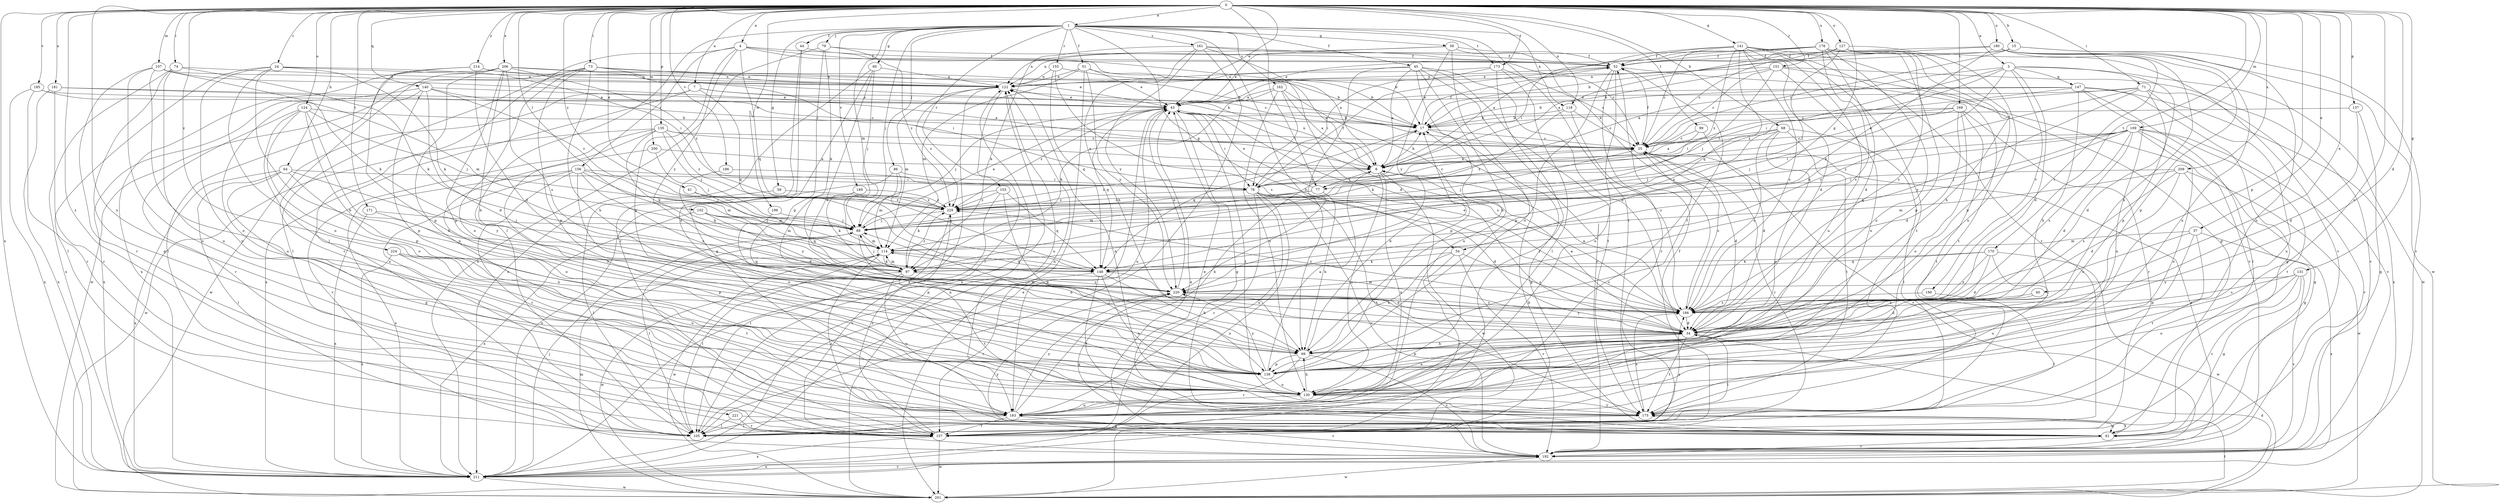 strict digraph  {
0;
1;
3;
4;
7;
8;
15;
17;
24;
25;
34;
37;
40;
41;
43;
44;
45;
51;
52;
54;
58;
59;
60;
61;
64;
68;
69;
71;
73;
74;
77;
78;
79;
86;
88;
97;
99;
102;
105;
107;
109;
114;
118;
122;
124;
127;
130;
131;
135;
137;
139;
140;
141;
147;
148;
151;
153;
155;
156;
157;
161;
162;
166;
169;
170;
171;
173;
175;
176;
180;
181;
183;
185;
186;
189;
190;
192;
196;
200;
201;
206;
209;
211;
214;
220;
221;
224;
229;
0 -> 1  [label=a];
0 -> 3  [label=a];
0 -> 4  [label=a];
0 -> 7  [label=a];
0 -> 15  [label=b];
0 -> 24  [label=c];
0 -> 34  [label=d];
0 -> 37  [label=e];
0 -> 40  [label=e];
0 -> 41  [label=e];
0 -> 43  [label=e];
0 -> 54  [label=g];
0 -> 64  [label=h];
0 -> 68  [label=h];
0 -> 71  [label=i];
0 -> 73  [label=i];
0 -> 74  [label=i];
0 -> 77  [label=i];
0 -> 99  [label=l];
0 -> 102  [label=l];
0 -> 107  [label=m];
0 -> 109  [label=m];
0 -> 118  [label=n];
0 -> 124  [label=o];
0 -> 127  [label=o];
0 -> 130  [label=o];
0 -> 131  [label=p];
0 -> 135  [label=p];
0 -> 137  [label=p];
0 -> 139  [label=p];
0 -> 140  [label=q];
0 -> 141  [label=q];
0 -> 151  [label=r];
0 -> 169  [label=t];
0 -> 170  [label=t];
0 -> 171  [label=t];
0 -> 173  [label=t];
0 -> 176  [label=u];
0 -> 180  [label=u];
0 -> 181  [label=u];
0 -> 183  [label=u];
0 -> 185  [label=v];
0 -> 186  [label=v];
0 -> 196  [label=w];
0 -> 200  [label=w];
0 -> 206  [label=x];
0 -> 209  [label=x];
0 -> 211  [label=x];
0 -> 214  [label=y];
0 -> 221  [label=z];
0 -> 224  [label=z];
0 -> 229  [label=z];
1 -> 44  [label=f];
1 -> 45  [label=f];
1 -> 51  [label=f];
1 -> 54  [label=g];
1 -> 58  [label=g];
1 -> 59  [label=g];
1 -> 60  [label=g];
1 -> 69  [label=h];
1 -> 79  [label=j];
1 -> 86  [label=j];
1 -> 88  [label=j];
1 -> 105  [label=l];
1 -> 114  [label=m];
1 -> 118  [label=n];
1 -> 153  [label=r];
1 -> 155  [label=r];
1 -> 161  [label=s];
1 -> 162  [label=s];
1 -> 173  [label=t];
1 -> 175  [label=t];
1 -> 189  [label=v];
3 -> 8  [label=a];
3 -> 34  [label=d];
3 -> 77  [label=i];
3 -> 139  [label=p];
3 -> 147  [label=q];
3 -> 190  [label=v];
3 -> 201  [label=w];
3 -> 220  [label=y];
3 -> 229  [label=z];
4 -> 8  [label=a];
4 -> 17  [label=b];
4 -> 52  [label=f];
4 -> 105  [label=l];
4 -> 139  [label=p];
4 -> 148  [label=q];
4 -> 156  [label=r];
4 -> 220  [label=y];
7 -> 17  [label=b];
7 -> 43  [label=e];
7 -> 148  [label=q];
7 -> 201  [label=w];
7 -> 211  [label=x];
8 -> 17  [label=b];
8 -> 77  [label=i];
8 -> 122  [label=n];
8 -> 130  [label=o];
8 -> 183  [label=u];
8 -> 201  [label=w];
8 -> 229  [label=z];
15 -> 25  [label=c];
15 -> 43  [label=e];
15 -> 52  [label=f];
15 -> 130  [label=o];
15 -> 192  [label=v];
17 -> 25  [label=c];
17 -> 52  [label=f];
17 -> 61  [label=g];
17 -> 148  [label=q];
24 -> 69  [label=h];
24 -> 78  [label=i];
24 -> 97  [label=k];
24 -> 105  [label=l];
24 -> 122  [label=n];
24 -> 130  [label=o];
24 -> 183  [label=u];
25 -> 8  [label=a];
25 -> 34  [label=d];
25 -> 52  [label=f];
25 -> 88  [label=j];
25 -> 157  [label=r];
25 -> 192  [label=v];
34 -> 8  [label=a];
34 -> 69  [label=h];
34 -> 105  [label=l];
34 -> 130  [label=o];
34 -> 139  [label=p];
34 -> 175  [label=t];
34 -> 220  [label=y];
37 -> 114  [label=m];
37 -> 139  [label=p];
37 -> 166  [label=s];
37 -> 175  [label=t];
37 -> 211  [label=x];
40 -> 34  [label=d];
40 -> 166  [label=s];
41 -> 114  [label=m];
41 -> 229  [label=z];
43 -> 17  [label=b];
43 -> 61  [label=g];
43 -> 78  [label=i];
43 -> 88  [label=j];
43 -> 148  [label=q];
43 -> 166  [label=s];
43 -> 175  [label=t];
43 -> 183  [label=u];
43 -> 229  [label=z];
44 -> 52  [label=f];
44 -> 130  [label=o];
44 -> 157  [label=r];
45 -> 8  [label=a];
45 -> 34  [label=d];
45 -> 69  [label=h];
45 -> 122  [label=n];
45 -> 175  [label=t];
45 -> 183  [label=u];
45 -> 192  [label=v];
45 -> 220  [label=y];
51 -> 8  [label=a];
51 -> 43  [label=e];
51 -> 114  [label=m];
51 -> 122  [label=n];
51 -> 201  [label=w];
51 -> 220  [label=y];
52 -> 122  [label=n];
52 -> 139  [label=p];
52 -> 157  [label=r];
52 -> 183  [label=u];
52 -> 192  [label=v];
54 -> 69  [label=h];
54 -> 97  [label=k];
54 -> 157  [label=r];
54 -> 166  [label=s];
54 -> 192  [label=v];
58 -> 43  [label=e];
58 -> 52  [label=f];
58 -> 122  [label=n];
58 -> 130  [label=o];
58 -> 166  [label=s];
58 -> 220  [label=y];
59 -> 105  [label=l];
59 -> 229  [label=z];
60 -> 34  [label=d];
60 -> 61  [label=g];
60 -> 88  [label=j];
60 -> 122  [label=n];
60 -> 211  [label=x];
61 -> 43  [label=e];
61 -> 175  [label=t];
61 -> 192  [label=v];
64 -> 61  [label=g];
64 -> 78  [label=i];
64 -> 105  [label=l];
64 -> 130  [label=o];
64 -> 211  [label=x];
64 -> 220  [label=y];
68 -> 8  [label=a];
68 -> 25  [label=c];
68 -> 88  [label=j];
68 -> 105  [label=l];
68 -> 130  [label=o];
68 -> 166  [label=s];
68 -> 175  [label=t];
69 -> 17  [label=b];
69 -> 139  [label=p];
69 -> 157  [label=r];
69 -> 192  [label=v];
71 -> 8  [label=a];
71 -> 34  [label=d];
71 -> 43  [label=e];
71 -> 148  [label=q];
71 -> 183  [label=u];
71 -> 192  [label=v];
71 -> 220  [label=y];
73 -> 17  [label=b];
73 -> 69  [label=h];
73 -> 78  [label=i];
73 -> 105  [label=l];
73 -> 122  [label=n];
73 -> 130  [label=o];
73 -> 139  [label=p];
73 -> 201  [label=w];
74 -> 61  [label=g];
74 -> 97  [label=k];
74 -> 122  [label=n];
74 -> 183  [label=u];
74 -> 211  [label=x];
77 -> 25  [label=c];
77 -> 43  [label=e];
77 -> 69  [label=h];
77 -> 114  [label=m];
77 -> 229  [label=z];
78 -> 34  [label=d];
78 -> 52  [label=f];
78 -> 157  [label=r];
78 -> 175  [label=t];
78 -> 183  [label=u];
78 -> 192  [label=v];
78 -> 211  [label=x];
78 -> 229  [label=z];
79 -> 52  [label=f];
79 -> 97  [label=k];
79 -> 139  [label=p];
79 -> 211  [label=x];
79 -> 229  [label=z];
86 -> 78  [label=i];
86 -> 114  [label=m];
86 -> 148  [label=q];
86 -> 211  [label=x];
88 -> 43  [label=e];
88 -> 69  [label=h];
88 -> 105  [label=l];
88 -> 114  [label=m];
97 -> 88  [label=j];
97 -> 114  [label=m];
97 -> 175  [label=t];
97 -> 183  [label=u];
97 -> 201  [label=w];
97 -> 220  [label=y];
97 -> 229  [label=z];
99 -> 25  [label=c];
99 -> 34  [label=d];
99 -> 229  [label=z];
102 -> 88  [label=j];
102 -> 114  [label=m];
102 -> 148  [label=q];
102 -> 211  [label=x];
102 -> 220  [label=y];
105 -> 122  [label=n];
105 -> 166  [label=s];
107 -> 8  [label=a];
107 -> 97  [label=k];
107 -> 122  [label=n];
107 -> 130  [label=o];
107 -> 157  [label=r];
107 -> 183  [label=u];
109 -> 25  [label=c];
109 -> 34  [label=d];
109 -> 61  [label=g];
109 -> 78  [label=i];
109 -> 88  [label=j];
109 -> 130  [label=o];
109 -> 148  [label=q];
109 -> 166  [label=s];
109 -> 175  [label=t];
109 -> 192  [label=v];
109 -> 229  [label=z];
114 -> 97  [label=k];
114 -> 105  [label=l];
114 -> 148  [label=q];
114 -> 157  [label=r];
114 -> 201  [label=w];
118 -> 17  [label=b];
118 -> 25  [label=c];
118 -> 97  [label=k];
118 -> 166  [label=s];
122 -> 43  [label=e];
122 -> 105  [label=l];
122 -> 114  [label=m];
122 -> 183  [label=u];
122 -> 211  [label=x];
122 -> 229  [label=z];
124 -> 17  [label=b];
124 -> 69  [label=h];
124 -> 88  [label=j];
124 -> 130  [label=o];
124 -> 139  [label=p];
124 -> 157  [label=r];
124 -> 183  [label=u];
127 -> 8  [label=a];
127 -> 25  [label=c];
127 -> 52  [label=f];
127 -> 69  [label=h];
127 -> 88  [label=j];
127 -> 130  [label=o];
127 -> 139  [label=p];
127 -> 166  [label=s];
130 -> 69  [label=h];
130 -> 175  [label=t];
130 -> 183  [label=u];
131 -> 61  [label=g];
131 -> 130  [label=o];
131 -> 157  [label=r];
131 -> 166  [label=s];
131 -> 192  [label=v];
131 -> 220  [label=y];
135 -> 8  [label=a];
135 -> 25  [label=c];
135 -> 88  [label=j];
135 -> 97  [label=k];
135 -> 130  [label=o];
135 -> 192  [label=v];
135 -> 201  [label=w];
135 -> 229  [label=z];
137 -> 17  [label=b];
137 -> 34  [label=d];
137 -> 61  [label=g];
139 -> 8  [label=a];
139 -> 52  [label=f];
139 -> 88  [label=j];
139 -> 130  [label=o];
139 -> 220  [label=y];
140 -> 25  [label=c];
140 -> 34  [label=d];
140 -> 43  [label=e];
140 -> 139  [label=p];
140 -> 183  [label=u];
140 -> 211  [label=x];
140 -> 229  [label=z];
141 -> 25  [label=c];
141 -> 34  [label=d];
141 -> 52  [label=f];
141 -> 61  [label=g];
141 -> 78  [label=i];
141 -> 148  [label=q];
141 -> 157  [label=r];
141 -> 166  [label=s];
141 -> 175  [label=t];
141 -> 183  [label=u];
141 -> 229  [label=z];
147 -> 17  [label=b];
147 -> 25  [label=c];
147 -> 43  [label=e];
147 -> 61  [label=g];
147 -> 69  [label=h];
147 -> 105  [label=l];
147 -> 183  [label=u];
147 -> 211  [label=x];
148 -> 34  [label=d];
148 -> 69  [label=h];
148 -> 130  [label=o];
148 -> 157  [label=r];
148 -> 175  [label=t];
151 -> 17  [label=b];
151 -> 25  [label=c];
151 -> 88  [label=j];
151 -> 122  [label=n];
151 -> 130  [label=o];
151 -> 175  [label=t];
151 -> 192  [label=v];
153 -> 97  [label=k];
153 -> 139  [label=p];
153 -> 148  [label=q];
153 -> 192  [label=v];
153 -> 229  [label=z];
155 -> 17  [label=b];
155 -> 122  [label=n];
155 -> 148  [label=q];
155 -> 166  [label=s];
156 -> 78  [label=i];
156 -> 88  [label=j];
156 -> 105  [label=l];
156 -> 114  [label=m];
156 -> 130  [label=o];
156 -> 157  [label=r];
156 -> 166  [label=s];
156 -> 211  [label=x];
157 -> 52  [label=f];
157 -> 201  [label=w];
157 -> 211  [label=x];
157 -> 229  [label=z];
161 -> 25  [label=c];
161 -> 34  [label=d];
161 -> 52  [label=f];
161 -> 69  [label=h];
161 -> 97  [label=k];
161 -> 105  [label=l];
161 -> 220  [label=y];
162 -> 8  [label=a];
162 -> 43  [label=e];
162 -> 78  [label=i];
162 -> 97  [label=k];
162 -> 130  [label=o];
162 -> 139  [label=p];
166 -> 8  [label=a];
166 -> 25  [label=c];
166 -> 34  [label=d];
166 -> 43  [label=e];
166 -> 114  [label=m];
166 -> 229  [label=z];
169 -> 17  [label=b];
169 -> 34  [label=d];
169 -> 78  [label=i];
169 -> 88  [label=j];
169 -> 130  [label=o];
169 -> 157  [label=r];
169 -> 175  [label=t];
170 -> 34  [label=d];
170 -> 97  [label=k];
170 -> 148  [label=q];
170 -> 166  [label=s];
170 -> 183  [label=u];
170 -> 201  [label=w];
171 -> 88  [label=j];
171 -> 139  [label=p];
171 -> 211  [label=x];
173 -> 25  [label=c];
173 -> 78  [label=i];
173 -> 105  [label=l];
173 -> 122  [label=n];
173 -> 157  [label=r];
175 -> 61  [label=g];
175 -> 122  [label=n];
175 -> 157  [label=r];
175 -> 166  [label=s];
176 -> 8  [label=a];
176 -> 34  [label=d];
176 -> 43  [label=e];
176 -> 52  [label=f];
176 -> 122  [label=n];
176 -> 130  [label=o];
176 -> 139  [label=p];
176 -> 166  [label=s];
176 -> 192  [label=v];
180 -> 17  [label=b];
180 -> 52  [label=f];
180 -> 69  [label=h];
180 -> 97  [label=k];
180 -> 130  [label=o];
180 -> 139  [label=p];
180 -> 166  [label=s];
180 -> 201  [label=w];
181 -> 25  [label=c];
181 -> 43  [label=e];
181 -> 157  [label=r];
181 -> 211  [label=x];
183 -> 17  [label=b];
183 -> 25  [label=c];
183 -> 105  [label=l];
183 -> 157  [label=r];
183 -> 192  [label=v];
183 -> 220  [label=y];
185 -> 43  [label=e];
185 -> 114  [label=m];
185 -> 157  [label=r];
185 -> 211  [label=x];
186 -> 78  [label=i];
186 -> 97  [label=k];
189 -> 34  [label=d];
189 -> 97  [label=k];
189 -> 229  [label=z];
190 -> 105  [label=l];
190 -> 166  [label=s];
192 -> 25  [label=c];
192 -> 43  [label=e];
192 -> 201  [label=w];
192 -> 211  [label=x];
192 -> 220  [label=y];
196 -> 88  [label=j];
196 -> 139  [label=p];
200 -> 8  [label=a];
200 -> 88  [label=j];
200 -> 130  [label=o];
201 -> 34  [label=d];
201 -> 114  [label=m];
201 -> 122  [label=n];
201 -> 175  [label=t];
206 -> 25  [label=c];
206 -> 43  [label=e];
206 -> 69  [label=h];
206 -> 105  [label=l];
206 -> 122  [label=n];
206 -> 139  [label=p];
206 -> 157  [label=r];
206 -> 166  [label=s];
206 -> 183  [label=u];
206 -> 229  [label=z];
209 -> 34  [label=d];
209 -> 61  [label=g];
209 -> 78  [label=i];
209 -> 114  [label=m];
209 -> 166  [label=s];
209 -> 201  [label=w];
211 -> 17  [label=b];
211 -> 43  [label=e];
211 -> 88  [label=j];
211 -> 122  [label=n];
211 -> 192  [label=v];
211 -> 201  [label=w];
214 -> 17  [label=b];
214 -> 34  [label=d];
214 -> 122  [label=n];
214 -> 139  [label=p];
214 -> 211  [label=x];
220 -> 43  [label=e];
220 -> 61  [label=g];
220 -> 166  [label=s];
221 -> 61  [label=g];
221 -> 105  [label=l];
221 -> 157  [label=r];
224 -> 130  [label=o];
224 -> 148  [label=q];
224 -> 175  [label=t];
224 -> 211  [label=x];
229 -> 88  [label=j];
229 -> 105  [label=l];
}
